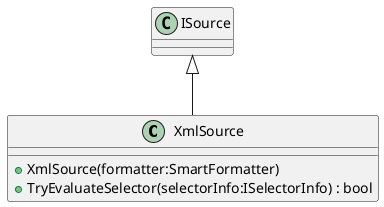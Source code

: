 @startuml
class XmlSource {
    + XmlSource(formatter:SmartFormatter)
    + TryEvaluateSelector(selectorInfo:ISelectorInfo) : bool
}
ISource <|-- XmlSource
@enduml
